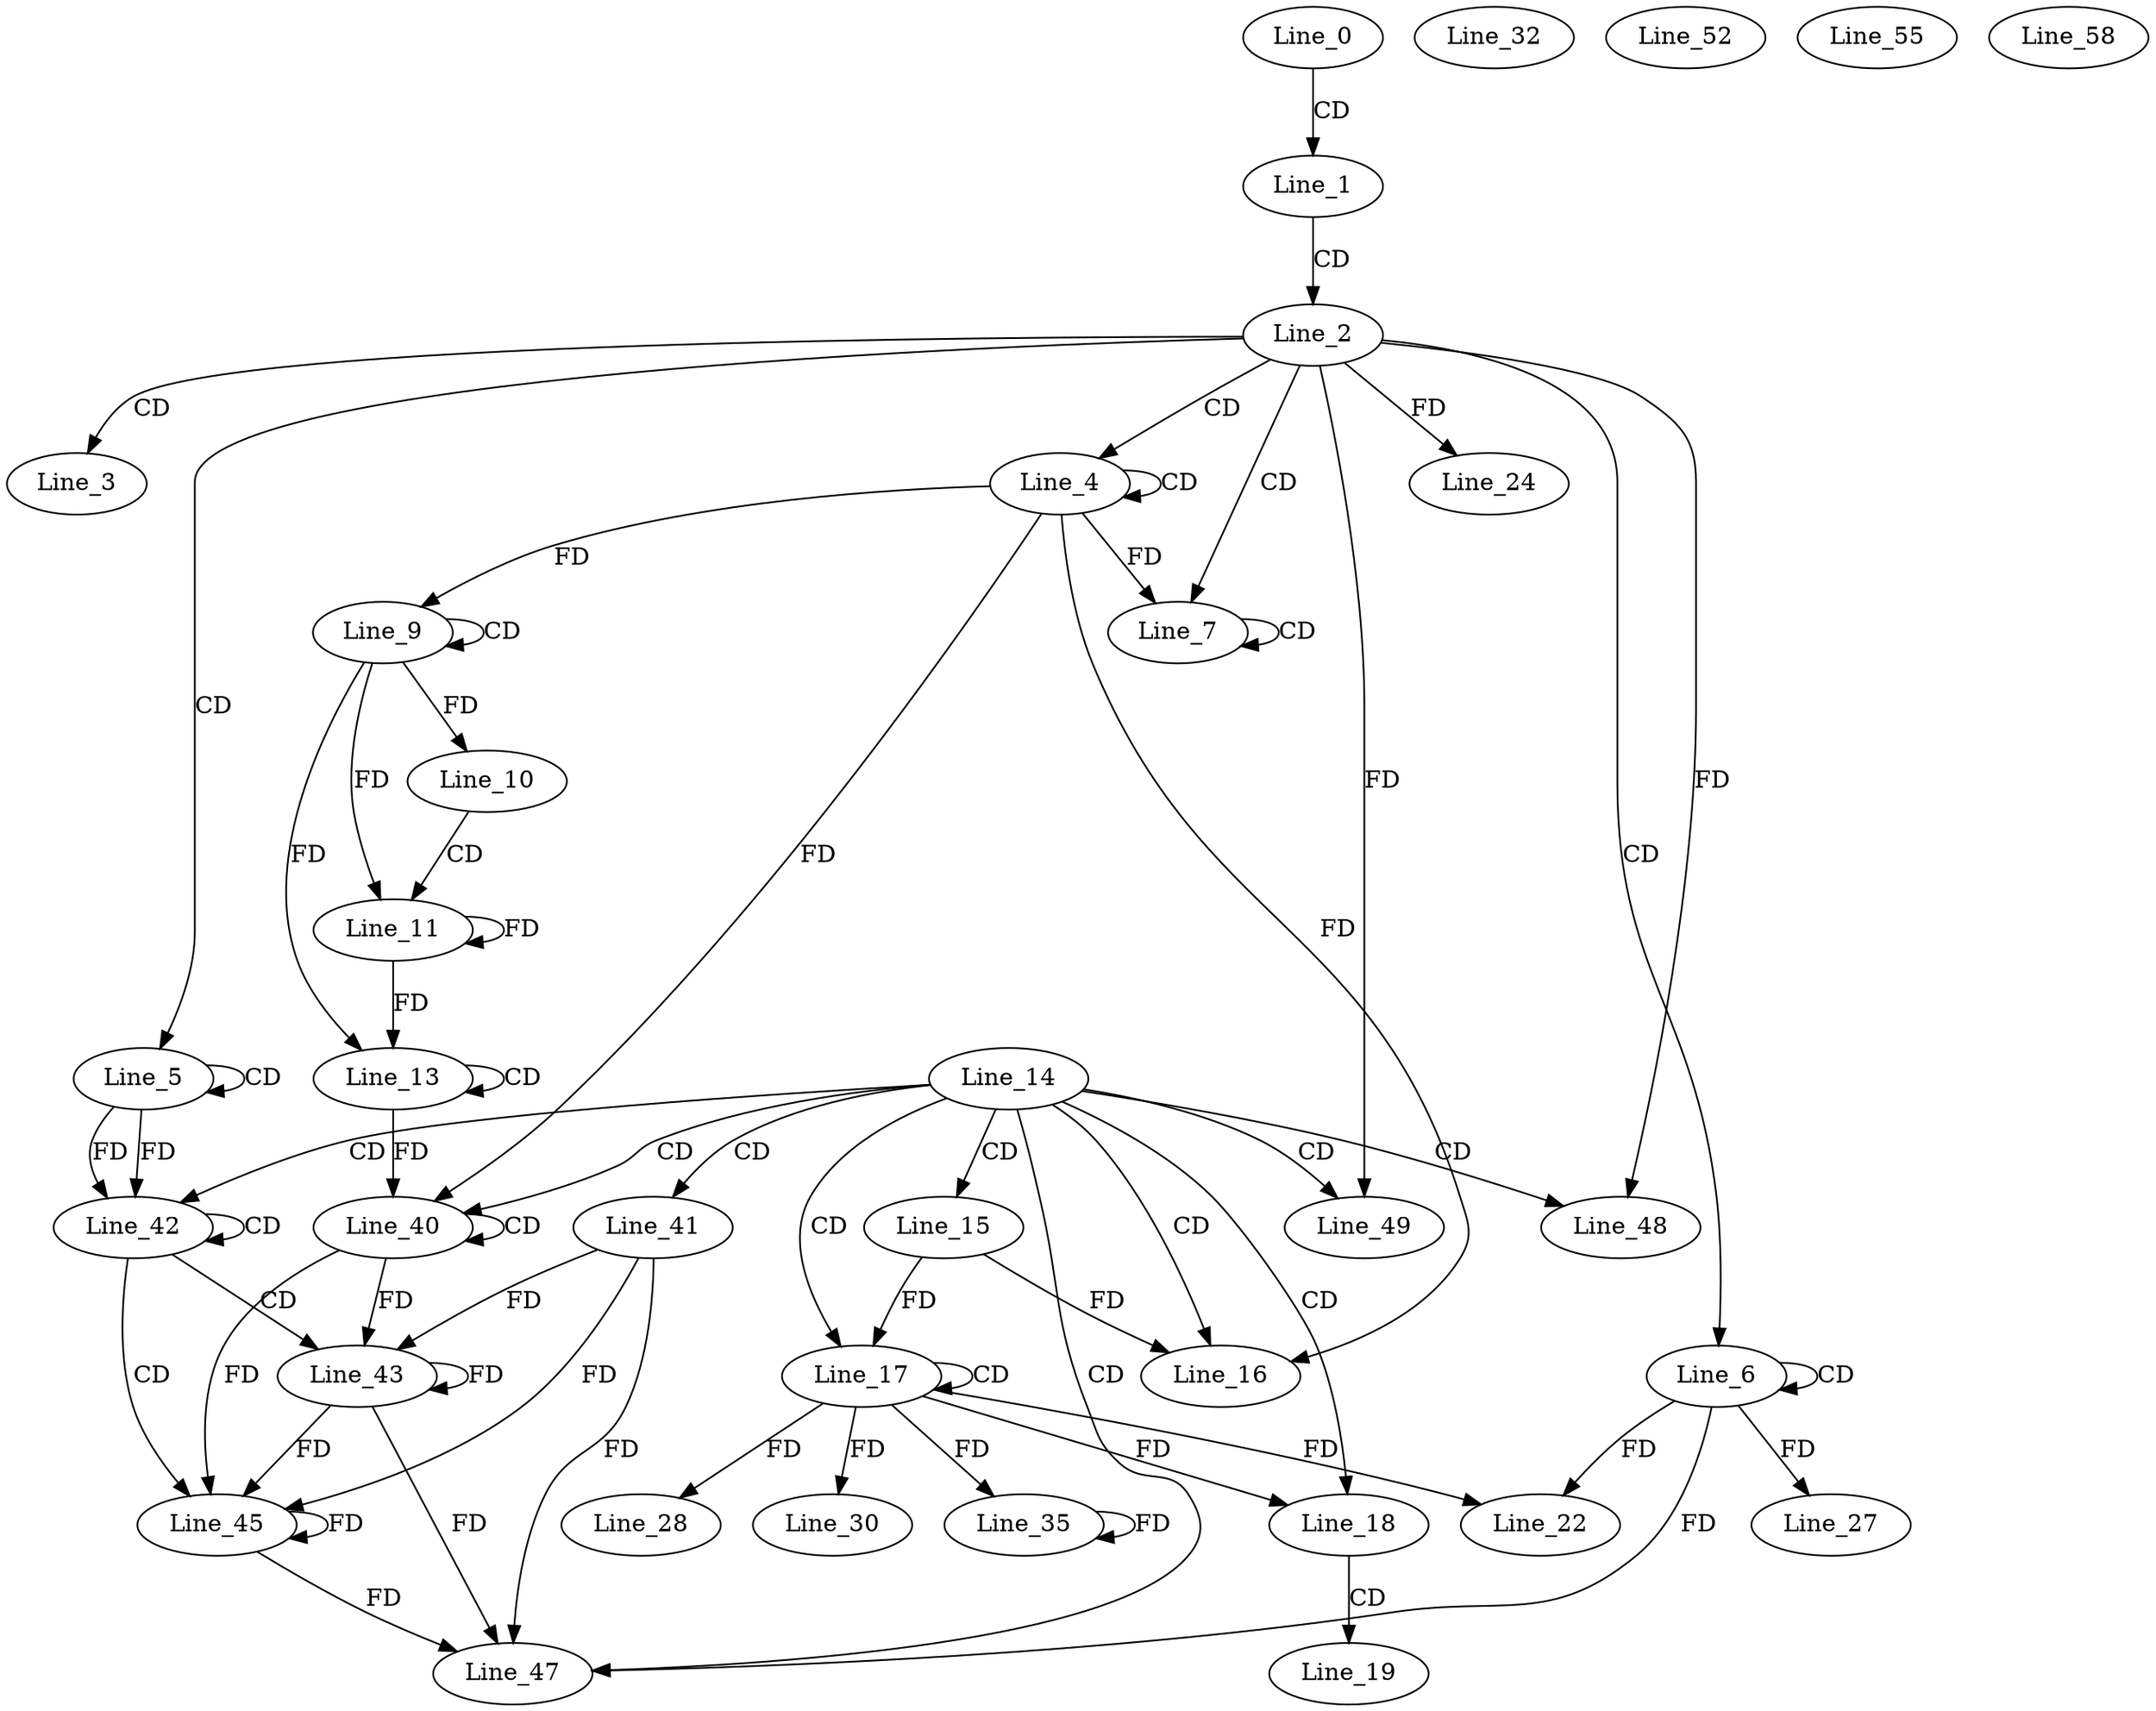digraph G {
  Line_0;
  Line_1;
  Line_2;
  Line_3;
  Line_4;
  Line_4;
  Line_4;
  Line_4;
  Line_5;
  Line_5;
  Line_5;
  Line_6;
  Line_6;
  Line_7;
  Line_7;
  Line_7;
  Line_9;
  Line_9;
  Line_10;
  Line_11;
  Line_13;
  Line_13;
  Line_14;
  Line_15;
  Line_16;
  Line_16;
  Line_16;
  Line_17;
  Line_17;
  Line_17;
  Line_18;
  Line_19;
  Line_22;
  Line_24;
  Line_27;
  Line_28;
  Line_30;
  Line_32;
  Line_35;
  Line_40;
  Line_40;
  Line_41;
  Line_42;
  Line_42;
  Line_43;
  Line_43;
  Line_45;
  Line_45;
  Line_47;
  Line_48;
  Line_49;
  Line_52;
  Line_55;
  Line_58;
  Line_0 -> Line_1 [ label="CD" ];
  Line_1 -> Line_2 [ label="CD" ];
  Line_2 -> Line_3 [ label="CD" ];
  Line_2 -> Line_4 [ label="CD" ];
  Line_4 -> Line_4 [ label="CD" ];
  Line_2 -> Line_5 [ label="CD" ];
  Line_5 -> Line_5 [ label="CD" ];
  Line_2 -> Line_6 [ label="CD" ];
  Line_6 -> Line_6 [ label="CD" ];
  Line_2 -> Line_7 [ label="CD" ];
  Line_7 -> Line_7 [ label="CD" ];
  Line_4 -> Line_7 [ label="FD" ];
  Line_9 -> Line_9 [ label="CD" ];
  Line_4 -> Line_9 [ label="FD" ];
  Line_9 -> Line_10 [ label="FD" ];
  Line_10 -> Line_11 [ label="CD" ];
  Line_9 -> Line_11 [ label="FD" ];
  Line_11 -> Line_11 [ label="FD" ];
  Line_13 -> Line_13 [ label="CD" ];
  Line_9 -> Line_13 [ label="FD" ];
  Line_11 -> Line_13 [ label="FD" ];
  Line_14 -> Line_15 [ label="CD" ];
  Line_14 -> Line_16 [ label="CD" ];
  Line_4 -> Line_16 [ label="FD" ];
  Line_15 -> Line_16 [ label="FD" ];
  Line_14 -> Line_17 [ label="CD" ];
  Line_17 -> Line_17 [ label="CD" ];
  Line_15 -> Line_17 [ label="FD" ];
  Line_14 -> Line_18 [ label="CD" ];
  Line_17 -> Line_18 [ label="FD" ];
  Line_18 -> Line_19 [ label="CD" ];
  Line_17 -> Line_22 [ label="FD" ];
  Line_6 -> Line_22 [ label="FD" ];
  Line_2 -> Line_24 [ label="FD" ];
  Line_6 -> Line_27 [ label="FD" ];
  Line_17 -> Line_28 [ label="FD" ];
  Line_17 -> Line_30 [ label="FD" ];
  Line_17 -> Line_35 [ label="FD" ];
  Line_35 -> Line_35 [ label="FD" ];
  Line_14 -> Line_40 [ label="CD" ];
  Line_40 -> Line_40 [ label="CD" ];
  Line_4 -> Line_40 [ label="FD" ];
  Line_13 -> Line_40 [ label="FD" ];
  Line_14 -> Line_41 [ label="CD" ];
  Line_14 -> Line_42 [ label="CD" ];
  Line_5 -> Line_42 [ label="FD" ];
  Line_42 -> Line_42 [ label="CD" ];
  Line_5 -> Line_42 [ label="FD" ];
  Line_42 -> Line_43 [ label="CD" ];
  Line_41 -> Line_43 [ label="FD" ];
  Line_43 -> Line_43 [ label="FD" ];
  Line_40 -> Line_43 [ label="FD" ];
  Line_42 -> Line_45 [ label="CD" ];
  Line_41 -> Line_45 [ label="FD" ];
  Line_43 -> Line_45 [ label="FD" ];
  Line_45 -> Line_45 [ label="FD" ];
  Line_40 -> Line_45 [ label="FD" ];
  Line_14 -> Line_47 [ label="CD" ];
  Line_41 -> Line_47 [ label="FD" ];
  Line_43 -> Line_47 [ label="FD" ];
  Line_45 -> Line_47 [ label="FD" ];
  Line_6 -> Line_47 [ label="FD" ];
  Line_14 -> Line_48 [ label="CD" ];
  Line_2 -> Line_48 [ label="FD" ];
  Line_14 -> Line_49 [ label="CD" ];
  Line_2 -> Line_49 [ label="FD" ];
}
